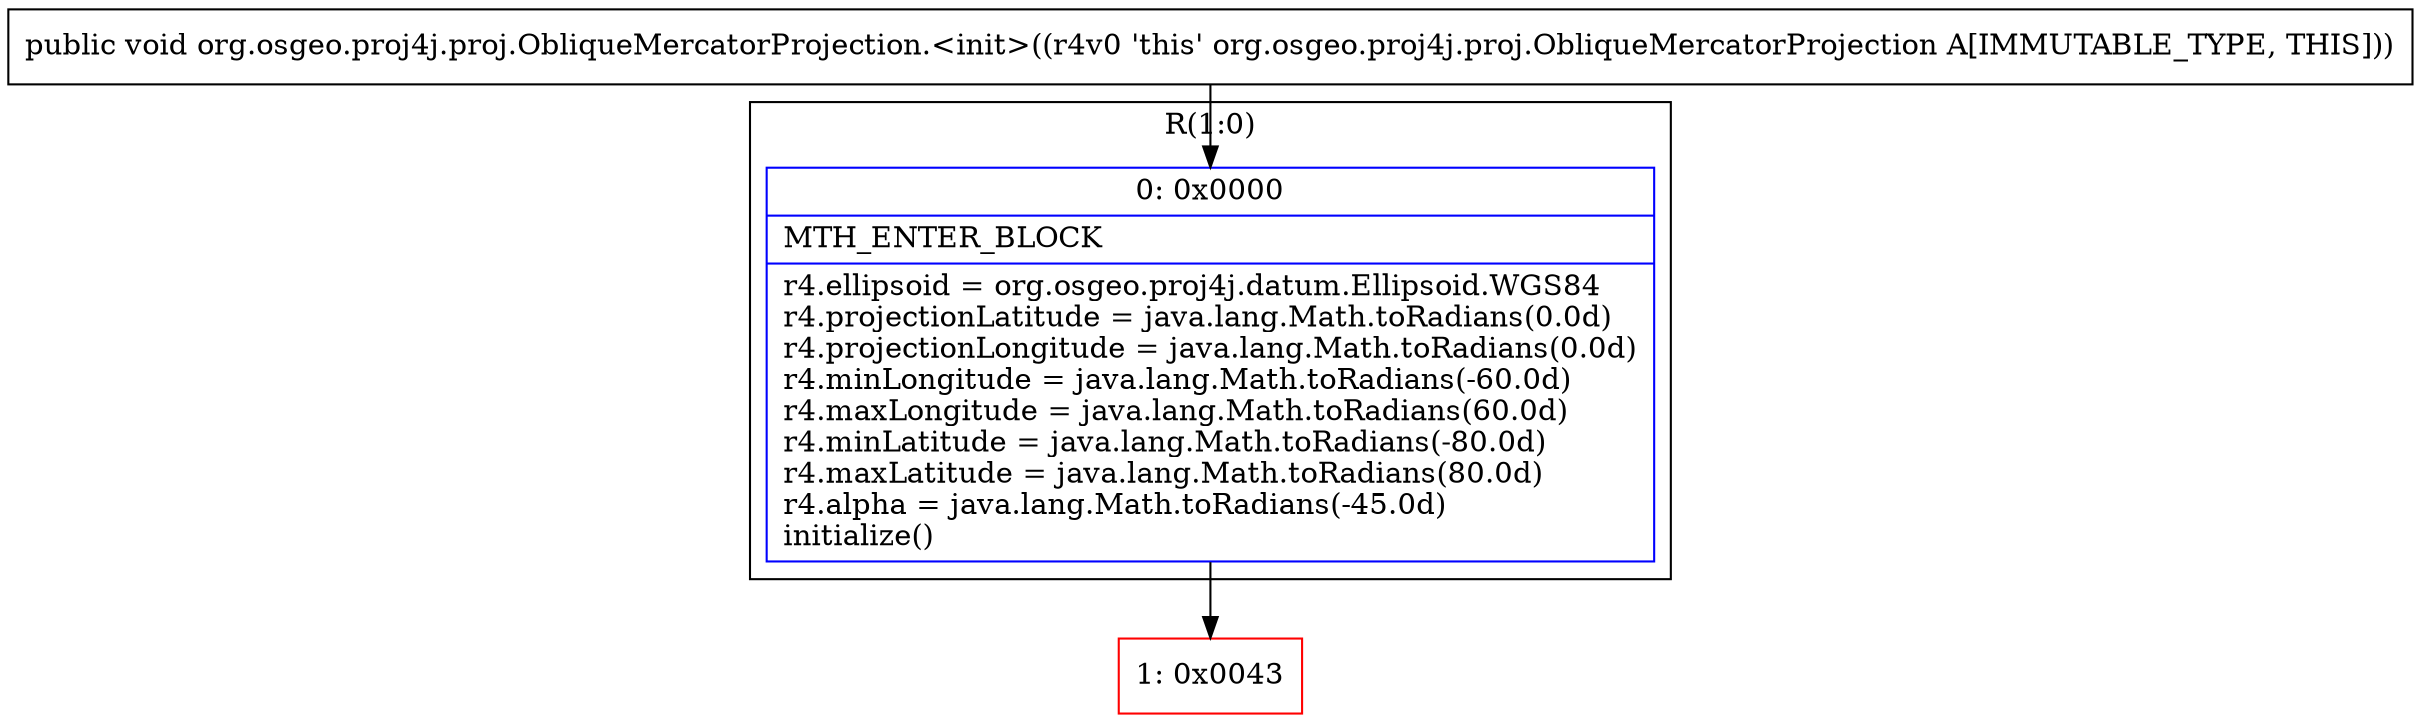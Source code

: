 digraph "CFG fororg.osgeo.proj4j.proj.ObliqueMercatorProjection.\<init\>()V" {
subgraph cluster_Region_785378687 {
label = "R(1:0)";
node [shape=record,color=blue];
Node_0 [shape=record,label="{0\:\ 0x0000|MTH_ENTER_BLOCK\l|r4.ellipsoid = org.osgeo.proj4j.datum.Ellipsoid.WGS84\lr4.projectionLatitude = java.lang.Math.toRadians(0.0d)\lr4.projectionLongitude = java.lang.Math.toRadians(0.0d)\lr4.minLongitude = java.lang.Math.toRadians(\-60.0d)\lr4.maxLongitude = java.lang.Math.toRadians(60.0d)\lr4.minLatitude = java.lang.Math.toRadians(\-80.0d)\lr4.maxLatitude = java.lang.Math.toRadians(80.0d)\lr4.alpha = java.lang.Math.toRadians(\-45.0d)\linitialize()\l}"];
}
Node_1 [shape=record,color=red,label="{1\:\ 0x0043}"];
MethodNode[shape=record,label="{public void org.osgeo.proj4j.proj.ObliqueMercatorProjection.\<init\>((r4v0 'this' org.osgeo.proj4j.proj.ObliqueMercatorProjection A[IMMUTABLE_TYPE, THIS])) }"];
MethodNode -> Node_0;
Node_0 -> Node_1;
}

